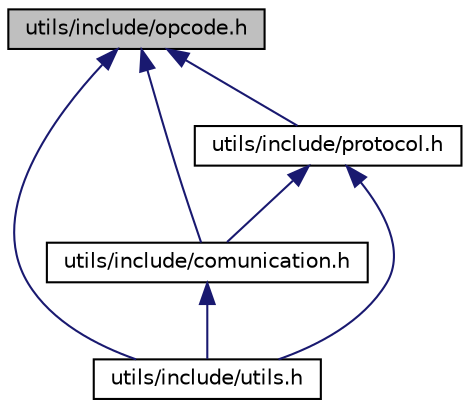 digraph "utils/include/opcode.h"
{
 // LATEX_PDF_SIZE
  edge [fontname="Helvetica",fontsize="10",labelfontname="Helvetica",labelfontsize="10"];
  node [fontname="Helvetica",fontsize="10",shape=record];
  Node1 [label="utils/include/opcode.h",height=0.2,width=0.4,color="black", fillcolor="grey75", style="filled", fontcolor="black",tooltip="Operation code enum to define the operation code of the packet sent so the make some specific actions..."];
  Node1 -> Node2 [dir="back",color="midnightblue",fontsize="10",style="solid"];
  Node2 [label="utils/include/comunication.h",height=0.2,width=0.4,color="black", fillcolor="white", style="filled",URL="$comunication_8h.html",tooltip="Handles the comunication between the server and the client using Multithreading."];
  Node2 -> Node3 [dir="back",color="midnightblue",fontsize="10",style="solid"];
  Node3 [label="utils/include/utils.h",height=0.2,width=0.4,color="black", fillcolor="white", style="filled",URL="$utils_8h.html",tooltip="Include all the headers from the project."];
  Node1 -> Node4 [dir="back",color="midnightblue",fontsize="10",style="solid"];
  Node4 [label="utils/include/protocol.h",height=0.2,width=0.4,color="black", fillcolor="white", style="filled",URL="$protocol_8h.html",tooltip="Handles the protocol of the communication between the client and the server."];
  Node4 -> Node2 [dir="back",color="midnightblue",fontsize="10",style="solid"];
  Node4 -> Node3 [dir="back",color="midnightblue",fontsize="10",style="solid"];
  Node1 -> Node3 [dir="back",color="midnightblue",fontsize="10",style="solid"];
}
